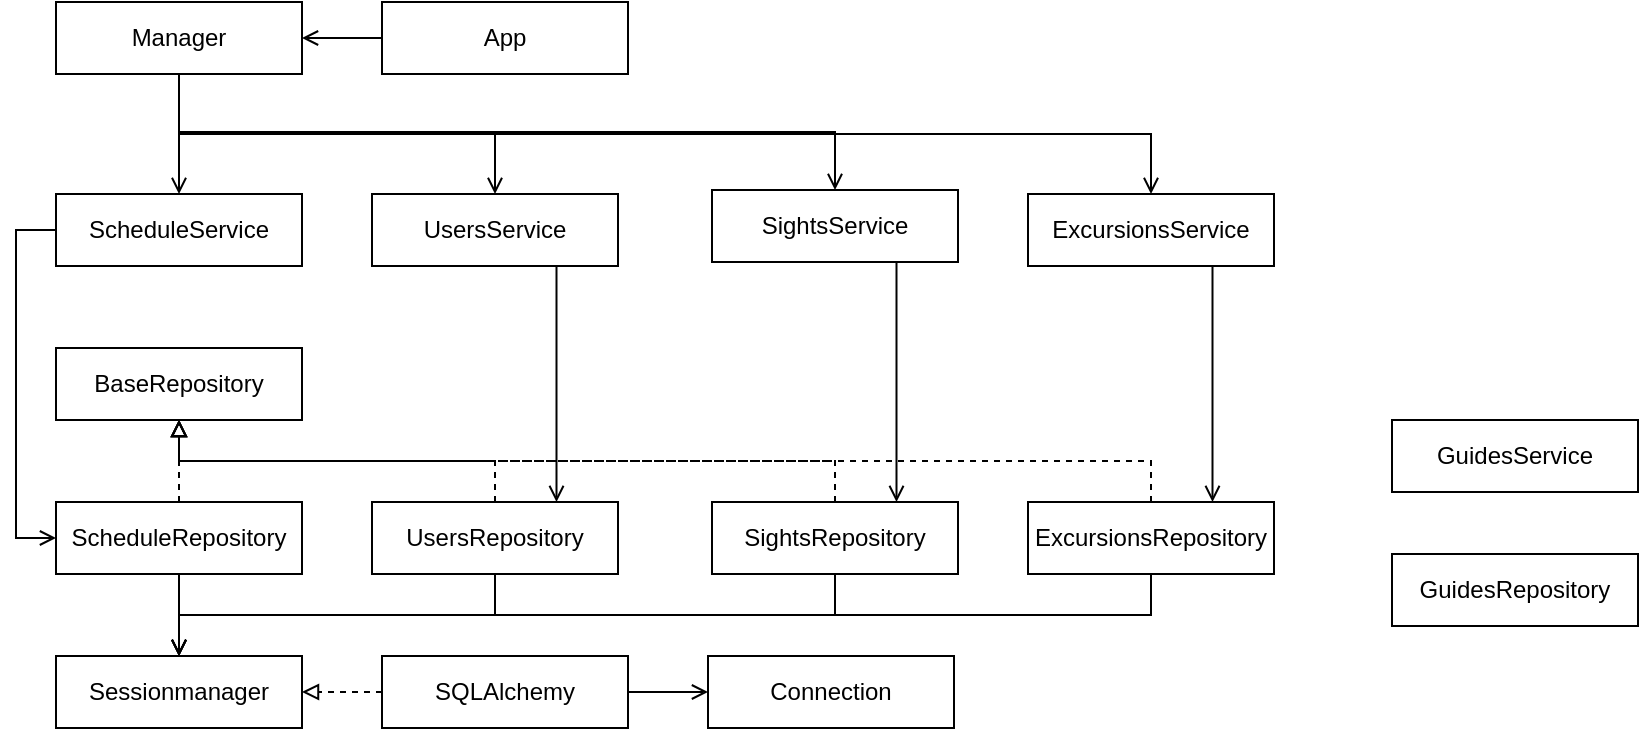<mxfile version="14.7.6" type="device"><diagram id="S1s6cuwGjkb6lgZp-rMo" name="Страница 1"><mxGraphModel dx="742" dy="438" grid="0" gridSize="10" guides="1" tooltips="1" connect="1" arrows="1" fold="1" page="1" pageScale="1" pageWidth="827" pageHeight="1169" math="0" shadow="0"><root><mxCell id="0"/><mxCell id="1" parent="0"/><mxCell id="uLlRJBx8eqJvtfJnsP-u-9" style="edgeStyle=orthogonalEdgeStyle;rounded=0;orthogonalLoop=1;jettySize=auto;html=1;exitX=0.5;exitY=1;exitDx=0;exitDy=0;endArrow=open;endFill=0;" edge="1" parent="1" source="eBDWdU8hyIg72MBJZA8W-1" target="eBDWdU8hyIg72MBJZA8W-7"><mxGeometry relative="1" as="geometry"/></mxCell><mxCell id="uLlRJBx8eqJvtfJnsP-u-10" style="edgeStyle=orthogonalEdgeStyle;rounded=0;orthogonalLoop=1;jettySize=auto;html=1;exitX=0.5;exitY=1;exitDx=0;exitDy=0;endArrow=open;endFill=0;" edge="1" parent="1" source="eBDWdU8hyIg72MBJZA8W-1" target="eBDWdU8hyIg72MBJZA8W-6"><mxGeometry relative="1" as="geometry"/></mxCell><mxCell id="uLlRJBx8eqJvtfJnsP-u-11" style="edgeStyle=orthogonalEdgeStyle;rounded=0;orthogonalLoop=1;jettySize=auto;html=1;exitX=0.5;exitY=1;exitDx=0;exitDy=0;endArrow=open;endFill=0;" edge="1" parent="1" source="eBDWdU8hyIg72MBJZA8W-1" target="eBDWdU8hyIg72MBJZA8W-4"><mxGeometry relative="1" as="geometry"/></mxCell><mxCell id="uLlRJBx8eqJvtfJnsP-u-12" style="edgeStyle=orthogonalEdgeStyle;rounded=0;orthogonalLoop=1;jettySize=auto;html=1;exitX=0.5;exitY=1;exitDx=0;exitDy=0;endArrow=open;endFill=0;" edge="1" parent="1" source="eBDWdU8hyIg72MBJZA8W-1" target="eBDWdU8hyIg72MBJZA8W-9"><mxGeometry relative="1" as="geometry"/></mxCell><mxCell id="eBDWdU8hyIg72MBJZA8W-1" value="Manager" style="rounded=0;whiteSpace=wrap;html=1;" parent="1" vertex="1"><mxGeometry x="99" y="80" width="123" height="36" as="geometry"/></mxCell><mxCell id="uLlRJBx8eqJvtfJnsP-u-8" style="edgeStyle=orthogonalEdgeStyle;rounded=0;orthogonalLoop=1;jettySize=auto;html=1;exitX=0;exitY=0.5;exitDx=0;exitDy=0;entryX=1;entryY=0.5;entryDx=0;entryDy=0;endArrow=open;endFill=0;" edge="1" parent="1" source="eBDWdU8hyIg72MBJZA8W-3" target="eBDWdU8hyIg72MBJZA8W-1"><mxGeometry relative="1" as="geometry"/></mxCell><mxCell id="eBDWdU8hyIg72MBJZA8W-3" value="App" style="rounded=0;whiteSpace=wrap;html=1;" parent="1" vertex="1"><mxGeometry x="262" y="80" width="123" height="36" as="geometry"/></mxCell><mxCell id="uLlRJBx8eqJvtfJnsP-u-29" style="edgeStyle=orthogonalEdgeStyle;rounded=0;orthogonalLoop=1;jettySize=auto;html=1;exitX=0.75;exitY=1;exitDx=0;exitDy=0;entryX=0.75;entryY=0;entryDx=0;entryDy=0;endArrow=open;endFill=0;" edge="1" parent="1" source="eBDWdU8hyIg72MBJZA8W-4" target="eBDWdU8hyIg72MBJZA8W-5"><mxGeometry relative="1" as="geometry"/></mxCell><mxCell id="eBDWdU8hyIg72MBJZA8W-4" value="SightsService" style="rounded=0;whiteSpace=wrap;html=1;" parent="1" vertex="1"><mxGeometry x="427" y="174" width="123" height="36" as="geometry"/></mxCell><mxCell id="uLlRJBx8eqJvtfJnsP-u-17" style="edgeStyle=orthogonalEdgeStyle;rounded=0;orthogonalLoop=1;jettySize=auto;html=1;exitX=0.5;exitY=1;exitDx=0;exitDy=0;endArrow=open;endFill=0;" edge="1" parent="1" source="eBDWdU8hyIg72MBJZA8W-5" target="uLlRJBx8eqJvtfJnsP-u-1"><mxGeometry relative="1" as="geometry"/></mxCell><mxCell id="uLlRJBx8eqJvtfJnsP-u-24" style="edgeStyle=orthogonalEdgeStyle;rounded=0;orthogonalLoop=1;jettySize=auto;html=1;exitX=0.5;exitY=0;exitDx=0;exitDy=0;entryX=0.5;entryY=1;entryDx=0;entryDy=0;dashed=1;endArrow=block;endFill=0;" edge="1" parent="1" source="eBDWdU8hyIg72MBJZA8W-5" target="eBDWdU8hyIg72MBJZA8W-14"><mxGeometry relative="1" as="geometry"/></mxCell><mxCell id="eBDWdU8hyIg72MBJZA8W-5" value="SightsRepository" style="rounded=0;whiteSpace=wrap;html=1;" parent="1" vertex="1"><mxGeometry x="427" y="330" width="123" height="36" as="geometry"/></mxCell><mxCell id="uLlRJBx8eqJvtfJnsP-u-28" style="edgeStyle=orthogonalEdgeStyle;rounded=0;orthogonalLoop=1;jettySize=auto;html=1;exitX=0.75;exitY=1;exitDx=0;exitDy=0;entryX=0.75;entryY=0;entryDx=0;entryDy=0;endArrow=open;endFill=0;" edge="1" parent="1" source="eBDWdU8hyIg72MBJZA8W-6" target="eBDWdU8hyIg72MBJZA8W-12"><mxGeometry relative="1" as="geometry"/></mxCell><mxCell id="eBDWdU8hyIg72MBJZA8W-6" value="UsersService" style="rounded=0;whiteSpace=wrap;html=1;" parent="1" vertex="1"><mxGeometry x="257" y="176" width="123" height="36" as="geometry"/></mxCell><mxCell id="uLlRJBx8eqJvtfJnsP-u-13" style="edgeStyle=orthogonalEdgeStyle;rounded=0;orthogonalLoop=1;jettySize=auto;html=1;exitX=0;exitY=0.5;exitDx=0;exitDy=0;entryX=0;entryY=0.5;entryDx=0;entryDy=0;endArrow=open;endFill=0;" edge="1" parent="1" source="eBDWdU8hyIg72MBJZA8W-7" target="eBDWdU8hyIg72MBJZA8W-13"><mxGeometry relative="1" as="geometry"/></mxCell><mxCell id="eBDWdU8hyIg72MBJZA8W-7" value="ScheduleService" style="rounded=0;whiteSpace=wrap;html=1;" parent="1" vertex="1"><mxGeometry x="99" y="176" width="123" height="36" as="geometry"/></mxCell><mxCell id="eBDWdU8hyIg72MBJZA8W-8" value="GuidesService" style="rounded=0;whiteSpace=wrap;html=1;" parent="1" vertex="1"><mxGeometry x="767" y="289" width="123" height="36" as="geometry"/></mxCell><mxCell id="uLlRJBx8eqJvtfJnsP-u-30" style="edgeStyle=orthogonalEdgeStyle;rounded=0;orthogonalLoop=1;jettySize=auto;html=1;exitX=0.75;exitY=1;exitDx=0;exitDy=0;entryX=0.75;entryY=0;entryDx=0;entryDy=0;endArrow=open;endFill=0;" edge="1" parent="1" source="eBDWdU8hyIg72MBJZA8W-9" target="eBDWdU8hyIg72MBJZA8W-10"><mxGeometry relative="1" as="geometry"/></mxCell><mxCell id="eBDWdU8hyIg72MBJZA8W-9" value="ExcursionsService" style="rounded=0;whiteSpace=wrap;html=1;" parent="1" vertex="1"><mxGeometry x="585" y="176" width="123" height="36" as="geometry"/></mxCell><mxCell id="uLlRJBx8eqJvtfJnsP-u-18" style="edgeStyle=orthogonalEdgeStyle;rounded=0;orthogonalLoop=1;jettySize=auto;html=1;exitX=0.5;exitY=1;exitDx=0;exitDy=0;endArrow=open;endFill=0;" edge="1" parent="1" source="eBDWdU8hyIg72MBJZA8W-10" target="uLlRJBx8eqJvtfJnsP-u-1"><mxGeometry relative="1" as="geometry"/></mxCell><mxCell id="uLlRJBx8eqJvtfJnsP-u-25" style="edgeStyle=orthogonalEdgeStyle;rounded=0;orthogonalLoop=1;jettySize=auto;html=1;exitX=0.5;exitY=0;exitDx=0;exitDy=0;dashed=1;endArrow=block;endFill=0;" edge="1" parent="1" source="eBDWdU8hyIg72MBJZA8W-10" target="eBDWdU8hyIg72MBJZA8W-14"><mxGeometry relative="1" as="geometry"/></mxCell><mxCell id="eBDWdU8hyIg72MBJZA8W-10" value="ExcursionsRepository" style="rounded=0;whiteSpace=wrap;html=1;" parent="1" vertex="1"><mxGeometry x="585" y="330" width="123" height="36" as="geometry"/></mxCell><mxCell id="eBDWdU8hyIg72MBJZA8W-11" value="GuidesRepository" style="rounded=0;whiteSpace=wrap;html=1;" parent="1" vertex="1"><mxGeometry x="767" y="356" width="123" height="36" as="geometry"/></mxCell><mxCell id="uLlRJBx8eqJvtfJnsP-u-15" style="edgeStyle=orthogonalEdgeStyle;rounded=0;orthogonalLoop=1;jettySize=auto;html=1;exitX=0.5;exitY=1;exitDx=0;exitDy=0;entryX=0.5;entryY=0;entryDx=0;entryDy=0;endArrow=open;endFill=0;" edge="1" parent="1" source="eBDWdU8hyIg72MBJZA8W-12" target="uLlRJBx8eqJvtfJnsP-u-1"><mxGeometry relative="1" as="geometry"/></mxCell><mxCell id="uLlRJBx8eqJvtfJnsP-u-23" style="edgeStyle=orthogonalEdgeStyle;rounded=0;orthogonalLoop=1;jettySize=auto;html=1;exitX=0.5;exitY=0;exitDx=0;exitDy=0;dashed=1;endArrow=block;endFill=0;" edge="1" parent="1" source="eBDWdU8hyIg72MBJZA8W-12" target="eBDWdU8hyIg72MBJZA8W-14"><mxGeometry relative="1" as="geometry"/></mxCell><mxCell id="eBDWdU8hyIg72MBJZA8W-12" value="UsersRepository" style="rounded=0;whiteSpace=wrap;html=1;" parent="1" vertex="1"><mxGeometry x="257" y="330" width="123" height="36" as="geometry"/></mxCell><mxCell id="uLlRJBx8eqJvtfJnsP-u-14" style="edgeStyle=orthogonalEdgeStyle;rounded=0;orthogonalLoop=1;jettySize=auto;html=1;exitX=0.5;exitY=1;exitDx=0;exitDy=0;entryX=0.5;entryY=0;entryDx=0;entryDy=0;endArrow=open;endFill=0;" edge="1" parent="1" source="eBDWdU8hyIg72MBJZA8W-13" target="uLlRJBx8eqJvtfJnsP-u-1"><mxGeometry relative="1" as="geometry"/></mxCell><mxCell id="uLlRJBx8eqJvtfJnsP-u-22" style="edgeStyle=orthogonalEdgeStyle;rounded=0;orthogonalLoop=1;jettySize=auto;html=1;exitX=0.5;exitY=0;exitDx=0;exitDy=0;entryX=0.5;entryY=1;entryDx=0;entryDy=0;dashed=1;endArrow=block;endFill=0;" edge="1" parent="1" source="eBDWdU8hyIg72MBJZA8W-13" target="eBDWdU8hyIg72MBJZA8W-14"><mxGeometry relative="1" as="geometry"/></mxCell><mxCell id="eBDWdU8hyIg72MBJZA8W-13" value="ScheduleRepository" style="rounded=0;whiteSpace=wrap;html=1;" parent="1" vertex="1"><mxGeometry x="99" y="330" width="123" height="36" as="geometry"/></mxCell><mxCell id="eBDWdU8hyIg72MBJZA8W-14" value="BaseRepository" style="rounded=0;whiteSpace=wrap;html=1;" parent="1" vertex="1"><mxGeometry x="99" y="253" width="123" height="36" as="geometry"/></mxCell><mxCell id="uLlRJBx8eqJvtfJnsP-u-1" value="Sessionmanager" style="rounded=0;whiteSpace=wrap;html=1;" vertex="1" parent="1"><mxGeometry x="99" y="407" width="123" height="36" as="geometry"/></mxCell><mxCell id="uLlRJBx8eqJvtfJnsP-u-19" style="edgeStyle=orthogonalEdgeStyle;rounded=0;orthogonalLoop=1;jettySize=auto;html=1;exitX=1;exitY=0.5;exitDx=0;exitDy=0;entryX=0;entryY=0.5;entryDx=0;entryDy=0;endArrow=open;endFill=0;" edge="1" parent="1" source="uLlRJBx8eqJvtfJnsP-u-4" target="uLlRJBx8eqJvtfJnsP-u-5"><mxGeometry relative="1" as="geometry"/></mxCell><mxCell id="uLlRJBx8eqJvtfJnsP-u-20" style="edgeStyle=orthogonalEdgeStyle;rounded=0;orthogonalLoop=1;jettySize=auto;html=1;exitX=0;exitY=0.5;exitDx=0;exitDy=0;endArrow=block;endFill=0;dashed=1;" edge="1" parent="1" source="uLlRJBx8eqJvtfJnsP-u-4" target="uLlRJBx8eqJvtfJnsP-u-1"><mxGeometry relative="1" as="geometry"/></mxCell><mxCell id="uLlRJBx8eqJvtfJnsP-u-4" value="SQLAlchemy" style="rounded=0;whiteSpace=wrap;html=1;" vertex="1" parent="1"><mxGeometry x="262" y="407" width="123" height="36" as="geometry"/></mxCell><mxCell id="uLlRJBx8eqJvtfJnsP-u-5" value="Connection" style="rounded=0;whiteSpace=wrap;html=1;" vertex="1" parent="1"><mxGeometry x="425" y="407" width="123" height="36" as="geometry"/></mxCell></root></mxGraphModel></diagram></mxfile>